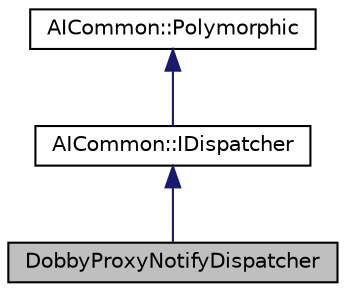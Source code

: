 digraph "DobbyProxyNotifyDispatcher"
{
 // LATEX_PDF_SIZE
  edge [fontname="Helvetica",fontsize="10",labelfontname="Helvetica",labelfontsize="10"];
  node [fontname="Helvetica",fontsize="10",shape=record];
  Node1 [label="DobbyProxyNotifyDispatcher",height=0.2,width=0.4,color="black", fillcolor="grey75", style="filled", fontcolor="black",tooltip=" "];
  Node2 -> Node1 [dir="back",color="midnightblue",fontsize="10",style="solid",fontname="Helvetica"];
  Node2 [label="AICommon::IDispatcher",height=0.2,width=0.4,color="black", fillcolor="white", style="filled",URL="$classAICommon_1_1IDispatcher.html",tooltip="A dispatcher interface."];
  Node3 -> Node2 [dir="back",color="midnightblue",fontsize="10",style="solid",fontname="Helvetica"];
  Node3 [label="AICommon::Polymorphic",height=0.2,width=0.4,color="black", fillcolor="white", style="filled",URL="$classAICommon_1_1Polymorphic.html",tooltip="Inherit from this from all types that have virtual functions."];
}
